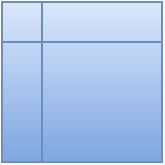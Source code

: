 <mxfile version="24.2.5" type="github">
  <diagram name="Página-1" id="q87BiIpikEZuB7U_goR0">
    <mxGraphModel dx="880" dy="468" grid="1" gridSize="1" guides="1" tooltips="1" connect="1" arrows="1" fold="1" page="1" pageScale="1" pageWidth="827" pageHeight="1169" math="0" shadow="0">
      <root>
        <mxCell id="0" />
        <mxCell id="1" parent="0" />
        <mxCell id="7NWND6y4SpeGCh8oB7Ho-5" value="" style="shape=internalStorage;whiteSpace=wrap;html=1;backgroundOutline=1;fillColor=#dae8fc;strokeColor=#6c8ebf;gradientColor=#7ea6e0;" vertex="1" parent="1">
          <mxGeometry x="147" y="193" width="80" height="80" as="geometry" />
        </mxCell>
      </root>
    </mxGraphModel>
  </diagram>
</mxfile>
